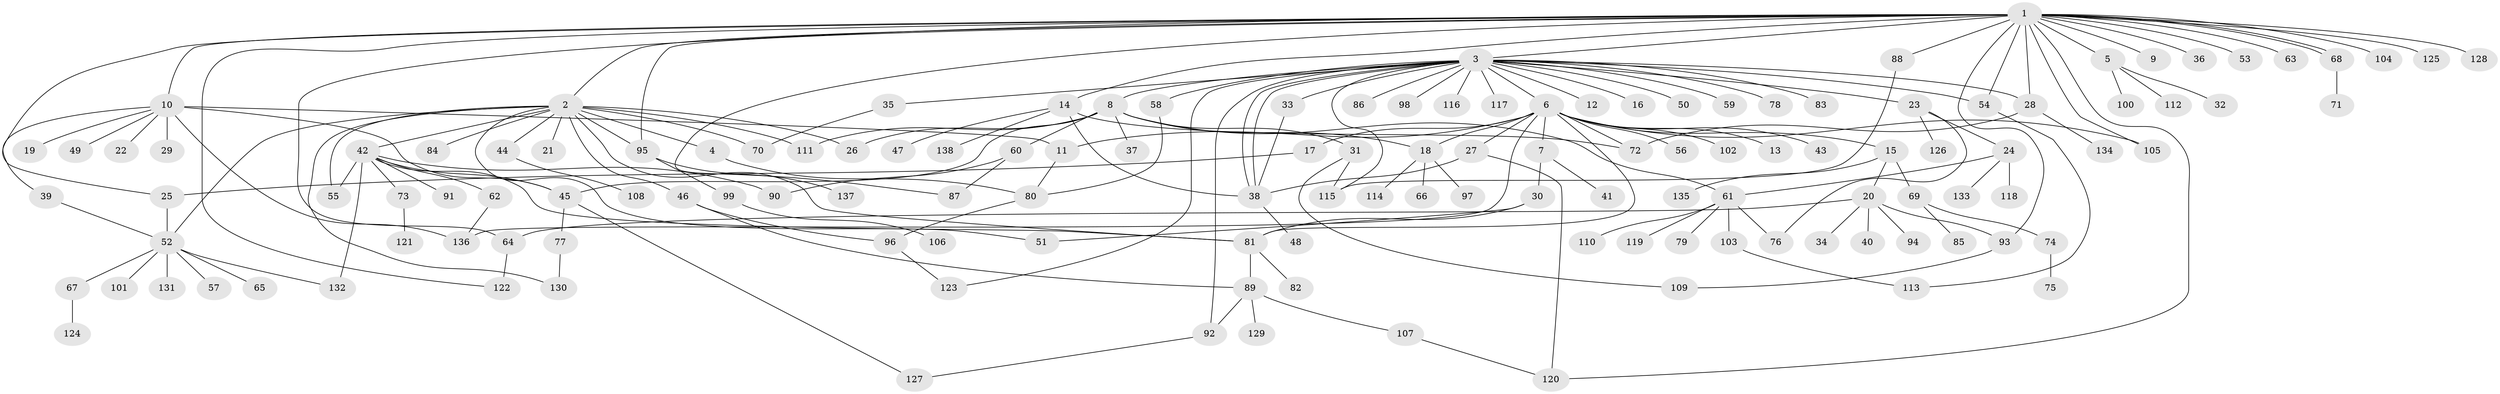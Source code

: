 // coarse degree distribution, {24: 0.014492753623188406, 13: 0.028985507246376812, 23: 0.014492753623188406, 2: 0.11594202898550725, 4: 0.043478260869565216, 8: 0.028985507246376812, 14: 0.014492753623188406, 1: 0.5652173913043478, 10: 0.014492753623188406, 7: 0.014492753623188406, 3: 0.11594202898550725, 6: 0.014492753623188406, 5: 0.014492753623188406}
// Generated by graph-tools (version 1.1) at 2025/18/03/04/25 18:18:04]
// undirected, 138 vertices, 187 edges
graph export_dot {
graph [start="1"]
  node [color=gray90,style=filled];
  1;
  2;
  3;
  4;
  5;
  6;
  7;
  8;
  9;
  10;
  11;
  12;
  13;
  14;
  15;
  16;
  17;
  18;
  19;
  20;
  21;
  22;
  23;
  24;
  25;
  26;
  27;
  28;
  29;
  30;
  31;
  32;
  33;
  34;
  35;
  36;
  37;
  38;
  39;
  40;
  41;
  42;
  43;
  44;
  45;
  46;
  47;
  48;
  49;
  50;
  51;
  52;
  53;
  54;
  55;
  56;
  57;
  58;
  59;
  60;
  61;
  62;
  63;
  64;
  65;
  66;
  67;
  68;
  69;
  70;
  71;
  72;
  73;
  74;
  75;
  76;
  77;
  78;
  79;
  80;
  81;
  82;
  83;
  84;
  85;
  86;
  87;
  88;
  89;
  90;
  91;
  92;
  93;
  94;
  95;
  96;
  97;
  98;
  99;
  100;
  101;
  102;
  103;
  104;
  105;
  106;
  107;
  108;
  109;
  110;
  111;
  112;
  113;
  114;
  115;
  116;
  117;
  118;
  119;
  120;
  121;
  122;
  123;
  124;
  125;
  126;
  127;
  128;
  129;
  130;
  131;
  132;
  133;
  134;
  135;
  136;
  137;
  138;
  1 -- 2;
  1 -- 3;
  1 -- 5;
  1 -- 9;
  1 -- 10;
  1 -- 14;
  1 -- 25;
  1 -- 28;
  1 -- 36;
  1 -- 53;
  1 -- 54;
  1 -- 63;
  1 -- 64;
  1 -- 68;
  1 -- 68;
  1 -- 87;
  1 -- 88;
  1 -- 93;
  1 -- 95;
  1 -- 104;
  1 -- 105;
  1 -- 120;
  1 -- 122;
  1 -- 125;
  1 -- 128;
  2 -- 4;
  2 -- 21;
  2 -- 26;
  2 -- 42;
  2 -- 44;
  2 -- 46;
  2 -- 51;
  2 -- 52;
  2 -- 55;
  2 -- 70;
  2 -- 81;
  2 -- 84;
  2 -- 95;
  2 -- 111;
  2 -- 130;
  3 -- 6;
  3 -- 8;
  3 -- 12;
  3 -- 16;
  3 -- 23;
  3 -- 28;
  3 -- 33;
  3 -- 35;
  3 -- 38;
  3 -- 38;
  3 -- 50;
  3 -- 54;
  3 -- 58;
  3 -- 59;
  3 -- 78;
  3 -- 83;
  3 -- 86;
  3 -- 92;
  3 -- 98;
  3 -- 115;
  3 -- 116;
  3 -- 117;
  3 -- 123;
  4 -- 80;
  5 -- 32;
  5 -- 100;
  5 -- 112;
  6 -- 7;
  6 -- 11;
  6 -- 13;
  6 -- 15;
  6 -- 17;
  6 -- 18;
  6 -- 27;
  6 -- 43;
  6 -- 56;
  6 -- 72;
  6 -- 81;
  6 -- 102;
  6 -- 105;
  6 -- 136;
  7 -- 30;
  7 -- 41;
  8 -- 18;
  8 -- 26;
  8 -- 31;
  8 -- 37;
  8 -- 45;
  8 -- 60;
  8 -- 61;
  8 -- 111;
  10 -- 11;
  10 -- 19;
  10 -- 22;
  10 -- 29;
  10 -- 39;
  10 -- 45;
  10 -- 49;
  10 -- 136;
  11 -- 80;
  14 -- 38;
  14 -- 47;
  14 -- 72;
  14 -- 138;
  15 -- 20;
  15 -- 69;
  15 -- 135;
  17 -- 25;
  18 -- 66;
  18 -- 97;
  18 -- 114;
  20 -- 34;
  20 -- 40;
  20 -- 64;
  20 -- 93;
  20 -- 94;
  23 -- 24;
  23 -- 76;
  23 -- 126;
  24 -- 61;
  24 -- 118;
  24 -- 133;
  25 -- 52;
  27 -- 38;
  27 -- 120;
  28 -- 72;
  28 -- 134;
  30 -- 51;
  30 -- 81;
  31 -- 109;
  31 -- 115;
  33 -- 38;
  35 -- 70;
  38 -- 48;
  39 -- 52;
  42 -- 45;
  42 -- 55;
  42 -- 62;
  42 -- 73;
  42 -- 81;
  42 -- 90;
  42 -- 91;
  42 -- 132;
  44 -- 108;
  45 -- 77;
  45 -- 127;
  46 -- 89;
  46 -- 96;
  52 -- 57;
  52 -- 65;
  52 -- 67;
  52 -- 101;
  52 -- 131;
  52 -- 132;
  54 -- 113;
  58 -- 80;
  60 -- 87;
  60 -- 90;
  61 -- 76;
  61 -- 79;
  61 -- 103;
  61 -- 110;
  61 -- 119;
  62 -- 136;
  64 -- 122;
  67 -- 124;
  68 -- 71;
  69 -- 74;
  69 -- 85;
  73 -- 121;
  74 -- 75;
  77 -- 130;
  80 -- 96;
  81 -- 82;
  81 -- 89;
  88 -- 115;
  89 -- 92;
  89 -- 107;
  89 -- 129;
  92 -- 127;
  93 -- 109;
  95 -- 99;
  95 -- 137;
  96 -- 123;
  99 -- 106;
  103 -- 113;
  107 -- 120;
}
